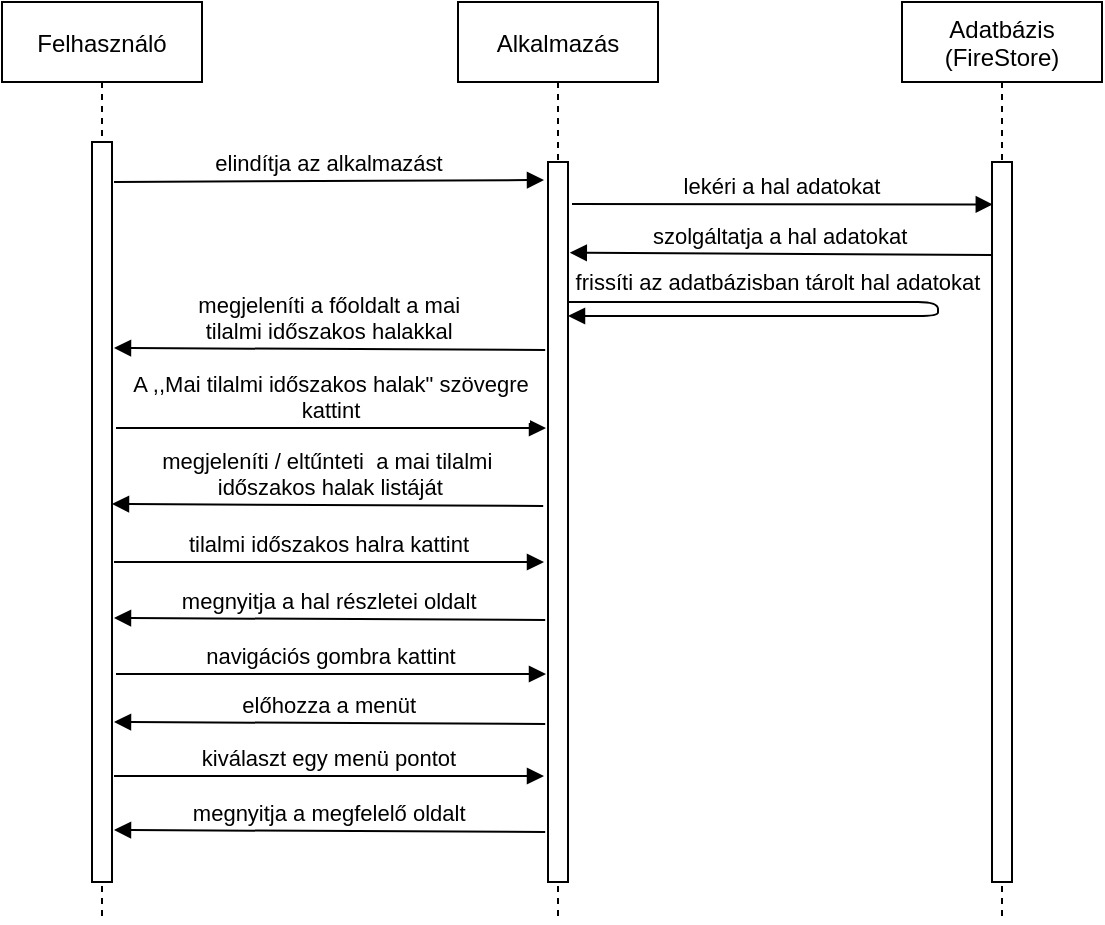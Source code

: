 <mxfile version="18.1.3" type="device"><diagram id="kgpKYQtTHZ0yAKxKKP6v" name="Page-1"><mxGraphModel dx="1422" dy="762" grid="1" gridSize="10" guides="1" tooltips="1" connect="1" arrows="1" fold="1" page="1" pageScale="1" pageWidth="850" pageHeight="1100" math="0" shadow="0"><root><mxCell id="0"/><mxCell id="1" parent="0"/><mxCell id="3nuBFxr9cyL0pnOWT2aG-1" value="Felhasználó" style="shape=umlLifeline;perimeter=lifelinePerimeter;container=1;collapsible=0;recursiveResize=0;rounded=0;shadow=0;strokeWidth=1;" parent="1" vertex="1"><mxGeometry x="72" y="80" width="100" height="460" as="geometry"/></mxCell><mxCell id="3nuBFxr9cyL0pnOWT2aG-2" value="" style="points=[];perimeter=orthogonalPerimeter;rounded=0;shadow=0;strokeWidth=1;" parent="3nuBFxr9cyL0pnOWT2aG-1" vertex="1"><mxGeometry x="45" y="70" width="10" height="370" as="geometry"/></mxCell><mxCell id="f2UqQBe2hRinooieT8wd-14" value="megjeleníti a főoldalt a mai &#10;tilalmi időszakos halakkal" style="verticalAlign=bottom;endArrow=block;shadow=0;strokeWidth=1;exitX=-0.04;exitY=0.581;exitDx=0;exitDy=0;exitPerimeter=0;" parent="3nuBFxr9cyL0pnOWT2aG-1" edge="1"><mxGeometry relative="1" as="geometry"><mxPoint x="271.6" y="173.96" as="sourcePoint"/><mxPoint x="56" y="173" as="targetPoint"/></mxGeometry></mxCell><mxCell id="3nuBFxr9cyL0pnOWT2aG-5" value="Alkalmazás" style="shape=umlLifeline;perimeter=lifelinePerimeter;container=1;collapsible=0;recursiveResize=0;rounded=0;shadow=0;strokeWidth=1;" parent="1" vertex="1"><mxGeometry x="300" y="80" width="100" height="460" as="geometry"/></mxCell><mxCell id="3nuBFxr9cyL0pnOWT2aG-6" value="" style="points=[];perimeter=orthogonalPerimeter;rounded=0;shadow=0;strokeWidth=1;" parent="3nuBFxr9cyL0pnOWT2aG-5" vertex="1"><mxGeometry x="45" y="80" width="10" height="360" as="geometry"/></mxCell><mxCell id="f2UqQBe2hRinooieT8wd-5" value="lekéri a hal adatokat" style="verticalAlign=bottom;endArrow=block;shadow=0;strokeWidth=1;entryX=0.04;entryY=0.059;entryDx=0;entryDy=0;entryPerimeter=0;" parent="3nuBFxr9cyL0pnOWT2aG-5" target="f2UqQBe2hRinooieT8wd-4" edge="1"><mxGeometry relative="1" as="geometry"><mxPoint x="57" y="101" as="sourcePoint"/><mxPoint x="262" y="101" as="targetPoint"/></mxGeometry></mxCell><mxCell id="3nuBFxr9cyL0pnOWT2aG-8" value="elindítja az alkalmazást" style="verticalAlign=bottom;endArrow=block;entryX=0;entryY=0;shadow=0;strokeWidth=1;" parent="1" edge="1"><mxGeometry relative="1" as="geometry"><mxPoint x="128" y="170" as="sourcePoint"/><mxPoint x="343" y="169.0" as="targetPoint"/></mxGeometry></mxCell><mxCell id="f2UqQBe2hRinooieT8wd-3" value="Adatbázis&#10;(FireStore)" style="shape=umlLifeline;perimeter=lifelinePerimeter;container=1;collapsible=0;recursiveResize=0;rounded=0;shadow=0;strokeWidth=1;" parent="1" vertex="1"><mxGeometry x="522" y="80" width="100" height="460" as="geometry"/></mxCell><mxCell id="f2UqQBe2hRinooieT8wd-4" value="" style="points=[];perimeter=orthogonalPerimeter;rounded=0;shadow=0;strokeWidth=1;" parent="f2UqQBe2hRinooieT8wd-3" vertex="1"><mxGeometry x="45" y="80" width="10" height="360" as="geometry"/></mxCell><mxCell id="f2UqQBe2hRinooieT8wd-6" value="szolgáltatja a hal adatokat" style="verticalAlign=bottom;endArrow=block;shadow=0;strokeWidth=1;entryX=0.99;entryY=0.246;entryDx=0;entryDy=0;entryPerimeter=0;exitX=-0.04;exitY=0.129;exitDx=0;exitDy=0;exitPerimeter=0;" parent="f2UqQBe2hRinooieT8wd-3" source="f2UqQBe2hRinooieT8wd-4" edge="1"><mxGeometry relative="1" as="geometry"><mxPoint x="40" y="126" as="sourcePoint"/><mxPoint x="-166.1" y="125.36" as="targetPoint"/></mxGeometry></mxCell><mxCell id="f2UqQBe2hRinooieT8wd-12" value="frissíti az adatbázisban tárolt hal adatokat" style="verticalAlign=bottom;endArrow=block;shadow=0;strokeWidth=1;" parent="1" edge="1"><mxGeometry x="-0.443" y="1" relative="1" as="geometry"><mxPoint x="355" y="230" as="sourcePoint"/><mxPoint x="355" y="237" as="targetPoint"/><Array as="points"><mxPoint x="540" y="230"/><mxPoint x="540" y="237"/><mxPoint x="477" y="237"/></Array><mxPoint as="offset"/></mxGeometry></mxCell><mxCell id="5zDj62MpLw-p0GLgv47p-1" value="A ,,Mai tilalmi időszakos halak&quot; szövegre&#10; kattint " style="verticalAlign=bottom;endArrow=block;entryX=0;entryY=0;shadow=0;strokeWidth=1;" parent="1" edge="1"><mxGeometry relative="1" as="geometry"><mxPoint x="129" y="293" as="sourcePoint"/><mxPoint x="344" y="293.0" as="targetPoint"/></mxGeometry></mxCell><mxCell id="5zDj62MpLw-p0GLgv47p-2" value="megjeleníti / eltűnteti  a mai tilalmi&#10; időszakos halak listáját" style="verticalAlign=bottom;endArrow=block;shadow=0;strokeWidth=1;exitX=-0.04;exitY=0.581;exitDx=0;exitDy=0;exitPerimeter=0;" parent="1" edge="1"><mxGeometry relative="1" as="geometry"><mxPoint x="342.6" y="331.96" as="sourcePoint"/><mxPoint x="127" y="331" as="targetPoint"/></mxGeometry></mxCell><mxCell id="5zDj62MpLw-p0GLgv47p-3" value="tilalmi időszakos halra kattint" style="verticalAlign=bottom;endArrow=block;entryX=0;entryY=0;shadow=0;strokeWidth=1;" parent="1" edge="1"><mxGeometry relative="1" as="geometry"><mxPoint x="128" y="360" as="sourcePoint"/><mxPoint x="343" y="360.0" as="targetPoint"/></mxGeometry></mxCell><mxCell id="5zDj62MpLw-p0GLgv47p-4" value="megnyitja a hal részletei oldalt" style="verticalAlign=bottom;endArrow=block;shadow=0;strokeWidth=1;exitX=-0.04;exitY=0.581;exitDx=0;exitDy=0;exitPerimeter=0;" parent="1" edge="1"><mxGeometry relative="1" as="geometry"><mxPoint x="343.6" y="388.96" as="sourcePoint"/><mxPoint x="128" y="388" as="targetPoint"/></mxGeometry></mxCell><mxCell id="5zDj62MpLw-p0GLgv47p-5" value="navigációs gombra kattint" style="verticalAlign=bottom;endArrow=block;entryX=0;entryY=0;shadow=0;strokeWidth=1;" parent="1" edge="1"><mxGeometry relative="1" as="geometry"><mxPoint x="129" y="416" as="sourcePoint"/><mxPoint x="344" y="416.0" as="targetPoint"/></mxGeometry></mxCell><mxCell id="5zDj62MpLw-p0GLgv47p-6" value="előhozza a menüt" style="verticalAlign=bottom;endArrow=block;shadow=0;strokeWidth=1;exitX=-0.04;exitY=0.581;exitDx=0;exitDy=0;exitPerimeter=0;" parent="1" edge="1"><mxGeometry relative="1" as="geometry"><mxPoint x="343.6" y="440.96" as="sourcePoint"/><mxPoint x="128" y="440" as="targetPoint"/></mxGeometry></mxCell><mxCell id="5zDj62MpLw-p0GLgv47p-7" value="kiválaszt egy menü pontot" style="verticalAlign=bottom;endArrow=block;entryX=0;entryY=0;shadow=0;strokeWidth=1;" parent="1" edge="1"><mxGeometry relative="1" as="geometry"><mxPoint x="128" y="467" as="sourcePoint"/><mxPoint x="343" y="467.0" as="targetPoint"/></mxGeometry></mxCell><mxCell id="5zDj62MpLw-p0GLgv47p-8" value="megnyitja a megfelelő oldalt" style="verticalAlign=bottom;endArrow=block;shadow=0;strokeWidth=1;exitX=-0.04;exitY=0.581;exitDx=0;exitDy=0;exitPerimeter=0;" parent="1" edge="1"><mxGeometry relative="1" as="geometry"><mxPoint x="343.6" y="494.96" as="sourcePoint"/><mxPoint x="128" y="494" as="targetPoint"/></mxGeometry></mxCell></root></mxGraphModel></diagram></mxfile>